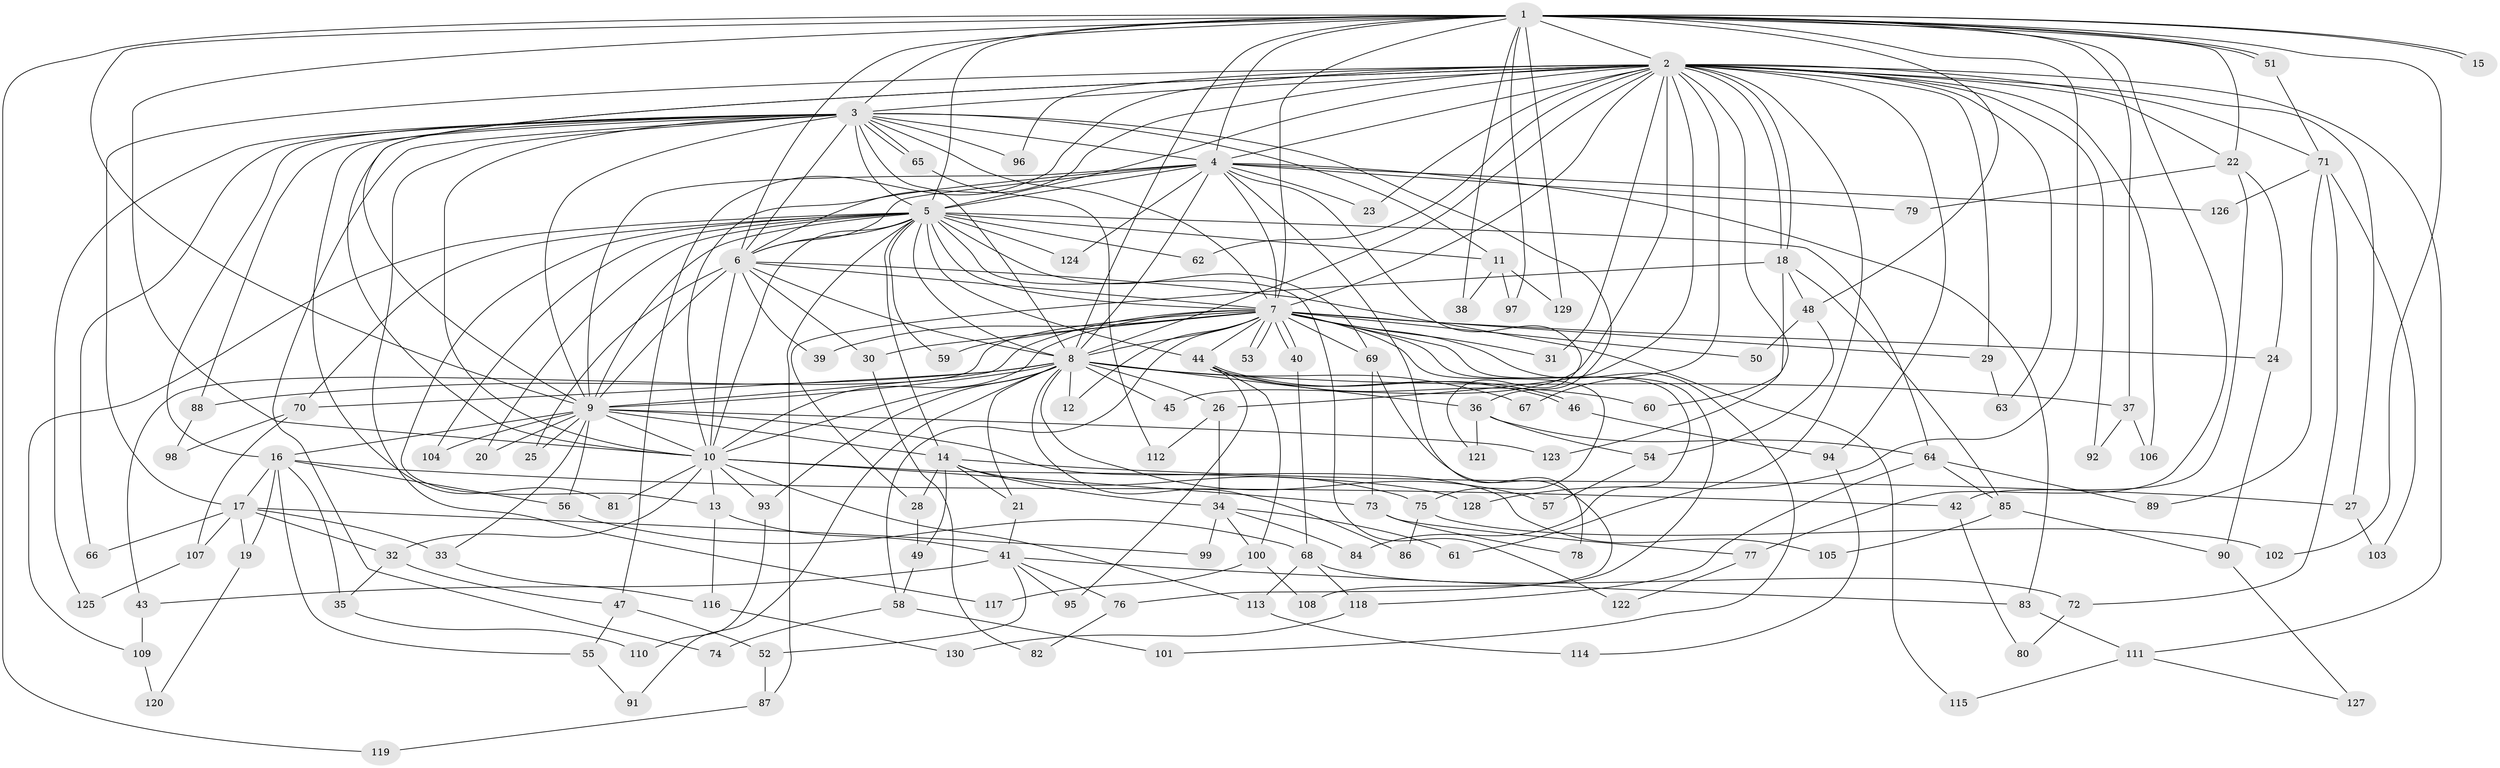 // coarse degree distribution, {19: 0.010752688172043012, 21: 0.010752688172043012, 17: 0.021505376344086023, 14: 0.021505376344086023, 26: 0.010752688172043012, 10: 0.010752688172043012, 23: 0.010752688172043012, 5: 0.053763440860215055, 2: 0.40860215053763443, 4: 0.08602150537634409, 9: 0.021505376344086023, 1: 0.03225806451612903, 11: 0.010752688172043012, 3: 0.23655913978494625, 6: 0.021505376344086023, 8: 0.010752688172043012, 7: 0.021505376344086023}
// Generated by graph-tools (version 1.1) at 2025/49/03/04/25 22:49:40]
// undirected, 130 vertices, 285 edges
graph export_dot {
  node [color=gray90,style=filled];
  1;
  2;
  3;
  4;
  5;
  6;
  7;
  8;
  9;
  10;
  11;
  12;
  13;
  14;
  15;
  16;
  17;
  18;
  19;
  20;
  21;
  22;
  23;
  24;
  25;
  26;
  27;
  28;
  29;
  30;
  31;
  32;
  33;
  34;
  35;
  36;
  37;
  38;
  39;
  40;
  41;
  42;
  43;
  44;
  45;
  46;
  47;
  48;
  49;
  50;
  51;
  52;
  53;
  54;
  55;
  56;
  57;
  58;
  59;
  60;
  61;
  62;
  63;
  64;
  65;
  66;
  67;
  68;
  69;
  70;
  71;
  72;
  73;
  74;
  75;
  76;
  77;
  78;
  79;
  80;
  81;
  82;
  83;
  84;
  85;
  86;
  87;
  88;
  89;
  90;
  91;
  92;
  93;
  94;
  95;
  96;
  97;
  98;
  99;
  100;
  101;
  102;
  103;
  104;
  105;
  106;
  107;
  108;
  109;
  110;
  111;
  112;
  113;
  114;
  115;
  116;
  117;
  118;
  119;
  120;
  121;
  122;
  123;
  124;
  125;
  126;
  127;
  128;
  129;
  130;
  1 -- 2;
  1 -- 3;
  1 -- 4;
  1 -- 5;
  1 -- 6;
  1 -- 7;
  1 -- 8;
  1 -- 9;
  1 -- 10;
  1 -- 15;
  1 -- 15;
  1 -- 22;
  1 -- 37;
  1 -- 38;
  1 -- 48;
  1 -- 51;
  1 -- 51;
  1 -- 77;
  1 -- 97;
  1 -- 102;
  1 -- 119;
  1 -- 128;
  1 -- 129;
  2 -- 3;
  2 -- 4;
  2 -- 5;
  2 -- 6;
  2 -- 7;
  2 -- 8;
  2 -- 9;
  2 -- 10;
  2 -- 17;
  2 -- 18;
  2 -- 18;
  2 -- 22;
  2 -- 23;
  2 -- 26;
  2 -- 27;
  2 -- 29;
  2 -- 31;
  2 -- 45;
  2 -- 47;
  2 -- 61;
  2 -- 62;
  2 -- 63;
  2 -- 67;
  2 -- 71;
  2 -- 92;
  2 -- 94;
  2 -- 96;
  2 -- 106;
  2 -- 111;
  2 -- 123;
  3 -- 4;
  3 -- 5;
  3 -- 6;
  3 -- 7;
  3 -- 8;
  3 -- 9;
  3 -- 10;
  3 -- 11;
  3 -- 16;
  3 -- 36;
  3 -- 65;
  3 -- 65;
  3 -- 66;
  3 -- 74;
  3 -- 81;
  3 -- 88;
  3 -- 96;
  3 -- 117;
  3 -- 125;
  4 -- 5;
  4 -- 6;
  4 -- 7;
  4 -- 8;
  4 -- 9;
  4 -- 10;
  4 -- 23;
  4 -- 78;
  4 -- 79;
  4 -- 83;
  4 -- 121;
  4 -- 124;
  4 -- 126;
  5 -- 6;
  5 -- 7;
  5 -- 8;
  5 -- 9;
  5 -- 10;
  5 -- 11;
  5 -- 13;
  5 -- 14;
  5 -- 20;
  5 -- 44;
  5 -- 59;
  5 -- 62;
  5 -- 64;
  5 -- 69;
  5 -- 70;
  5 -- 87;
  5 -- 104;
  5 -- 109;
  5 -- 122;
  5 -- 124;
  6 -- 7;
  6 -- 8;
  6 -- 9;
  6 -- 10;
  6 -- 25;
  6 -- 30;
  6 -- 39;
  6 -- 115;
  7 -- 8;
  7 -- 9;
  7 -- 10;
  7 -- 12;
  7 -- 24;
  7 -- 29;
  7 -- 30;
  7 -- 31;
  7 -- 39;
  7 -- 40;
  7 -- 40;
  7 -- 43;
  7 -- 44;
  7 -- 50;
  7 -- 53;
  7 -- 53;
  7 -- 58;
  7 -- 59;
  7 -- 69;
  7 -- 75;
  7 -- 84;
  7 -- 101;
  7 -- 108;
  8 -- 9;
  8 -- 10;
  8 -- 12;
  8 -- 21;
  8 -- 26;
  8 -- 36;
  8 -- 37;
  8 -- 45;
  8 -- 57;
  8 -- 67;
  8 -- 70;
  8 -- 86;
  8 -- 88;
  8 -- 91;
  8 -- 93;
  9 -- 10;
  9 -- 14;
  9 -- 16;
  9 -- 20;
  9 -- 25;
  9 -- 33;
  9 -- 56;
  9 -- 104;
  9 -- 105;
  9 -- 123;
  10 -- 13;
  10 -- 32;
  10 -- 73;
  10 -- 81;
  10 -- 93;
  10 -- 113;
  10 -- 128;
  11 -- 38;
  11 -- 97;
  11 -- 129;
  13 -- 41;
  13 -- 116;
  14 -- 21;
  14 -- 27;
  14 -- 28;
  14 -- 34;
  14 -- 49;
  14 -- 75;
  16 -- 17;
  16 -- 19;
  16 -- 35;
  16 -- 42;
  16 -- 55;
  16 -- 56;
  17 -- 19;
  17 -- 32;
  17 -- 33;
  17 -- 66;
  17 -- 99;
  17 -- 107;
  18 -- 28;
  18 -- 48;
  18 -- 60;
  18 -- 85;
  19 -- 120;
  21 -- 41;
  22 -- 24;
  22 -- 42;
  22 -- 79;
  24 -- 90;
  26 -- 34;
  26 -- 112;
  27 -- 103;
  28 -- 49;
  29 -- 63;
  30 -- 82;
  32 -- 35;
  32 -- 47;
  33 -- 116;
  34 -- 61;
  34 -- 84;
  34 -- 99;
  34 -- 100;
  35 -- 110;
  36 -- 54;
  36 -- 64;
  36 -- 121;
  37 -- 92;
  37 -- 106;
  40 -- 68;
  41 -- 43;
  41 -- 52;
  41 -- 76;
  41 -- 83;
  41 -- 95;
  42 -- 80;
  43 -- 109;
  44 -- 46;
  44 -- 46;
  44 -- 60;
  44 -- 95;
  44 -- 100;
  46 -- 94;
  47 -- 52;
  47 -- 55;
  48 -- 50;
  48 -- 54;
  49 -- 58;
  51 -- 71;
  52 -- 87;
  54 -- 57;
  55 -- 91;
  56 -- 68;
  58 -- 74;
  58 -- 101;
  64 -- 85;
  64 -- 89;
  64 -- 118;
  65 -- 112;
  68 -- 72;
  68 -- 113;
  68 -- 118;
  69 -- 73;
  69 -- 76;
  70 -- 98;
  70 -- 107;
  71 -- 72;
  71 -- 89;
  71 -- 103;
  71 -- 126;
  72 -- 80;
  73 -- 77;
  73 -- 78;
  75 -- 86;
  75 -- 102;
  76 -- 82;
  77 -- 122;
  83 -- 111;
  85 -- 90;
  85 -- 105;
  87 -- 119;
  88 -- 98;
  90 -- 127;
  93 -- 110;
  94 -- 114;
  100 -- 108;
  100 -- 117;
  107 -- 125;
  109 -- 120;
  111 -- 115;
  111 -- 127;
  113 -- 114;
  116 -- 130;
  118 -- 130;
}
